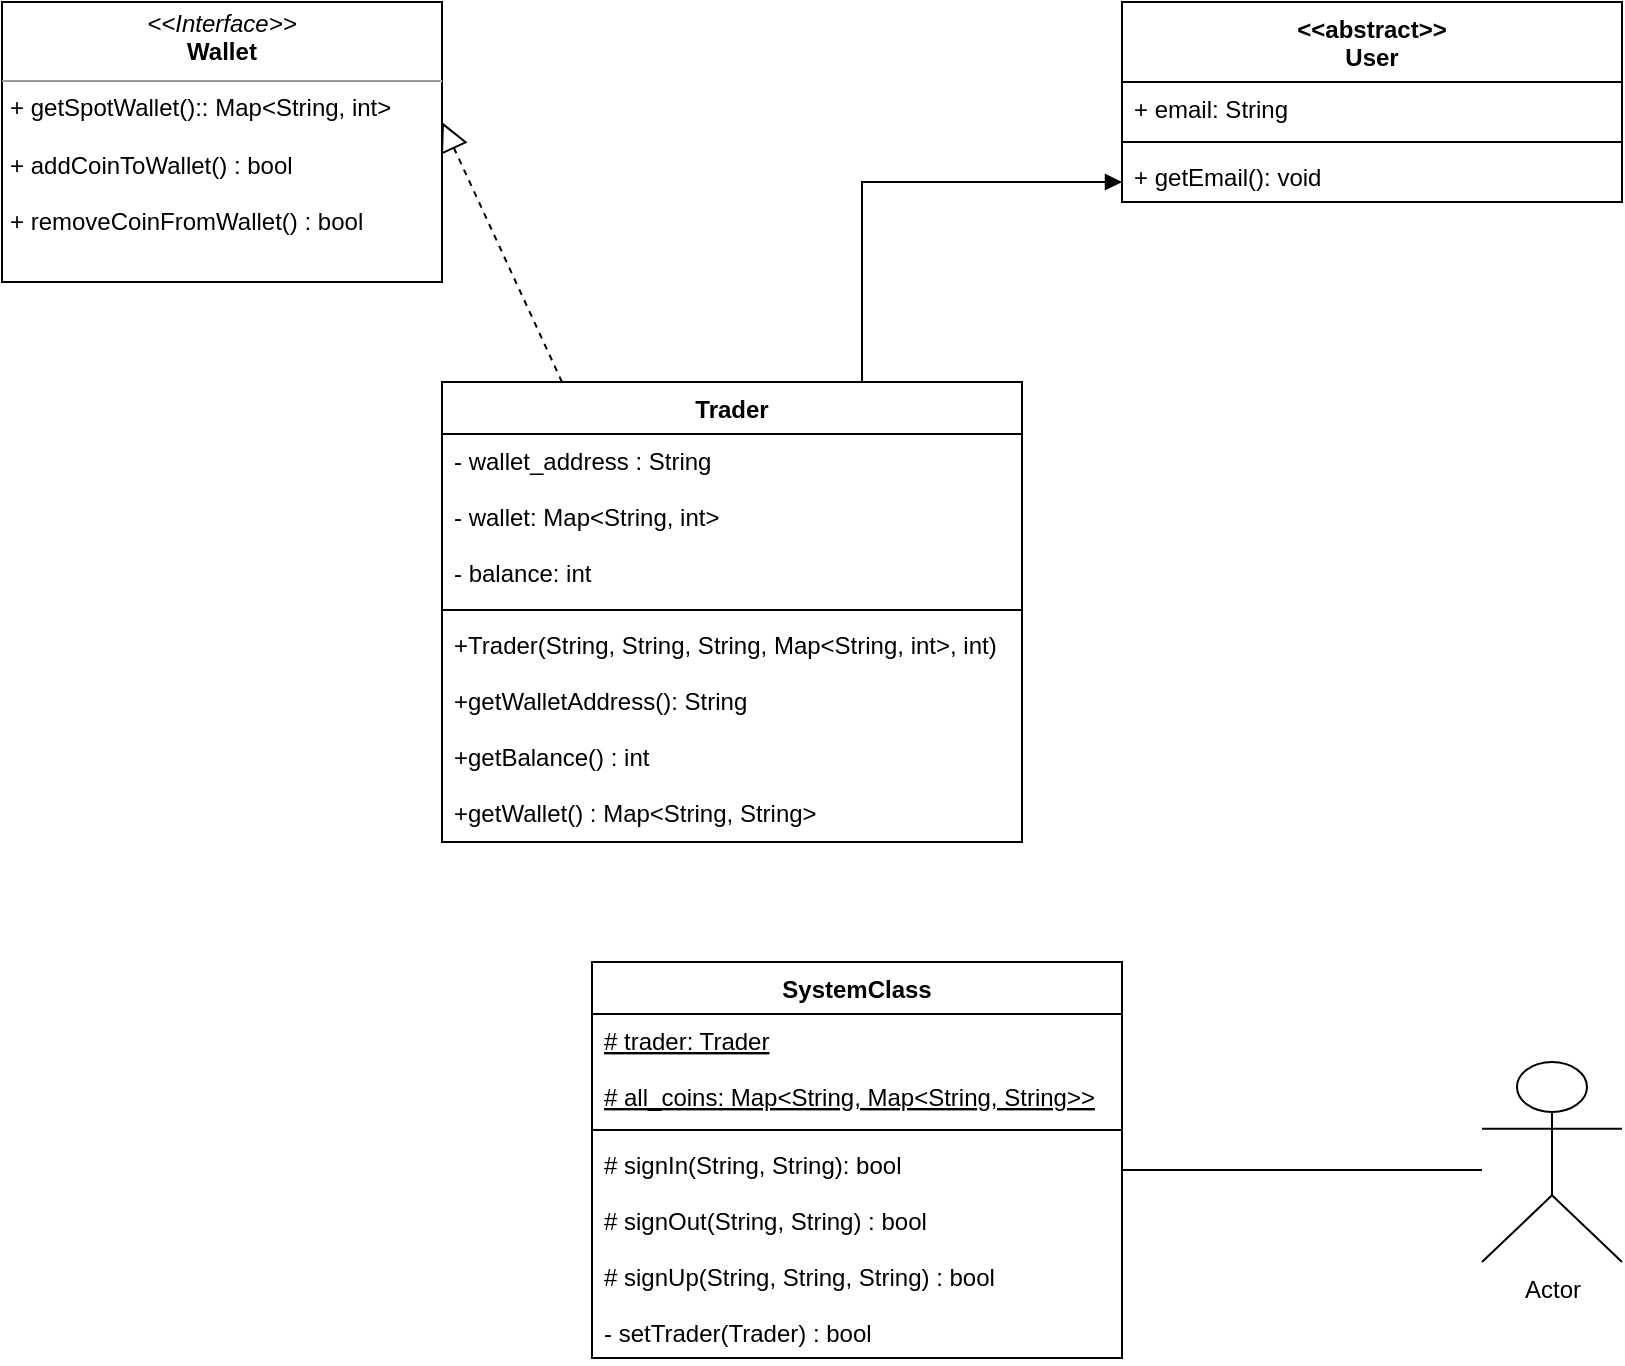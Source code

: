 <mxfile version="15.9.6" type="github">
  <diagram id="lpA4NpFH1Wmw4PAcMe0r" name="Page-1">
    <mxGraphModel dx="1483" dy="781" grid="1" gridSize="10" guides="1" tooltips="1" connect="1" arrows="1" fold="1" page="1" pageScale="1" pageWidth="850" pageHeight="1100" math="0" shadow="0">
      <root>
        <mxCell id="0" />
        <mxCell id="1" parent="0" />
        <mxCell id="SVobsBo-4MXi9FOcV08F-37" value="&lt;p style=&quot;margin: 0px ; margin-top: 4px ; text-align: center&quot;&gt;&lt;i&gt;&amp;lt;&amp;lt;Interface&amp;gt;&amp;gt;&lt;/i&gt;&lt;br&gt;&lt;b&gt;Wallet&lt;/b&gt;&lt;/p&gt;&lt;hr size=&quot;1&quot;&gt;&lt;p style=&quot;margin: 0px ; margin-left: 4px&quot;&gt;+ getSpotWallet():: Map&amp;lt;String, int&amp;gt;&lt;br&gt;&lt;/p&gt;&lt;p style=&quot;margin: 0px ; margin-left: 4px&quot;&gt;&lt;br&gt;&lt;/p&gt;&lt;p style=&quot;margin: 0px ; margin-left: 4px&quot;&gt;+ addCoinToWallet() : bool&lt;/p&gt;&lt;p style=&quot;margin: 0px ; margin-left: 4px&quot;&gt;&lt;br&gt;&lt;/p&gt;&lt;p style=&quot;margin: 0px ; margin-left: 4px&quot;&gt;+ removeCoinFromWallet() : bool&lt;/p&gt;" style="verticalAlign=top;align=left;overflow=fill;fontSize=12;fontFamily=Helvetica;html=1;" parent="1" vertex="1">
          <mxGeometry x="10" y="20" width="220" height="140" as="geometry" />
        </mxCell>
        <mxCell id="SVobsBo-4MXi9FOcV08F-38" value="" style="endArrow=block;dashed=1;endFill=0;endSize=12;html=1;rounded=0;entryX=1;entryY=0.429;entryDx=0;entryDy=0;entryPerimeter=0;" parent="1" edge="1" target="SVobsBo-4MXi9FOcV08F-37">
          <mxGeometry width="160" relative="1" as="geometry">
            <mxPoint x="290" y="210" as="sourcePoint" />
            <mxPoint x="220" y="220" as="targetPoint" />
          </mxGeometry>
        </mxCell>
        <mxCell id="SVobsBo-4MXi9FOcV08F-46" value="&lt;&lt;abstract&gt;&gt;&#xa;User" style="swimlane;fontStyle=1;align=center;verticalAlign=top;childLayout=stackLayout;horizontal=1;startSize=40;horizontalStack=0;resizeParent=1;resizeParentMax=0;resizeLast=0;collapsible=1;marginBottom=0;" parent="1" vertex="1">
          <mxGeometry x="570" y="20" width="250" height="100" as="geometry" />
        </mxCell>
        <mxCell id="SVobsBo-4MXi9FOcV08F-47" value="+ email: String&#xa;&#xa;" style="text;strokeColor=none;fillColor=none;align=left;verticalAlign=top;spacingLeft=4;spacingRight=4;overflow=hidden;rotatable=0;points=[[0,0.5],[1,0.5]];portConstraint=eastwest;" parent="SVobsBo-4MXi9FOcV08F-46" vertex="1">
          <mxGeometry y="40" width="250" height="26" as="geometry" />
        </mxCell>
        <mxCell id="SVobsBo-4MXi9FOcV08F-48" value="" style="line;strokeWidth=1;fillColor=none;align=left;verticalAlign=middle;spacingTop=-1;spacingLeft=3;spacingRight=3;rotatable=0;labelPosition=right;points=[];portConstraint=eastwest;" parent="SVobsBo-4MXi9FOcV08F-46" vertex="1">
          <mxGeometry y="66" width="250" height="8" as="geometry" />
        </mxCell>
        <mxCell id="SVobsBo-4MXi9FOcV08F-49" value="+ getEmail(): void" style="text;strokeColor=none;fillColor=none;align=left;verticalAlign=top;spacingLeft=4;spacingRight=4;overflow=hidden;rotatable=0;points=[[0,0.5],[1,0.5]];portConstraint=eastwest;" parent="SVobsBo-4MXi9FOcV08F-46" vertex="1">
          <mxGeometry y="74" width="250" height="26" as="geometry" />
        </mxCell>
        <mxCell id="Wz9P-31-FX5qm2-tz6ir-1" value="name" style="endArrow=block;endFill=1;html=1;edgeStyle=orthogonalEdgeStyle;align=left;verticalAlign=top;rounded=0;startArrow=none;" edge="1" parent="1" source="SVobsBo-4MXi9FOcV08F-32" target="SVobsBo-4MXi9FOcV08F-49">
          <mxGeometry x="-1" relative="1" as="geometry">
            <mxPoint x="440" y="210" as="sourcePoint" />
            <mxPoint x="590" y="130" as="targetPoint" />
            <Array as="points">
              <mxPoint x="440" y="110" />
            </Array>
          </mxGeometry>
        </mxCell>
        <mxCell id="Wz9P-31-FX5qm2-tz6ir-3" value="SystemClass" style="swimlane;fontStyle=1;align=center;verticalAlign=top;childLayout=stackLayout;horizontal=1;startSize=26;horizontalStack=0;resizeParent=1;resizeParentMax=0;resizeLast=0;collapsible=1;marginBottom=0;" vertex="1" parent="1">
          <mxGeometry x="305" y="500" width="265" height="198" as="geometry" />
        </mxCell>
        <mxCell id="Wz9P-31-FX5qm2-tz6ir-4" value="# trader: Trader&#xa;&#xa;# all_coins: Map&lt;String, Map&lt;String, String&gt;&gt;" style="text;strokeColor=none;fillColor=none;align=left;verticalAlign=top;spacingLeft=4;spacingRight=4;overflow=hidden;rotatable=0;points=[[0,0.5],[1,0.5]];portConstraint=eastwest;fontStyle=4" vertex="1" parent="Wz9P-31-FX5qm2-tz6ir-3">
          <mxGeometry y="26" width="265" height="54" as="geometry" />
        </mxCell>
        <mxCell id="Wz9P-31-FX5qm2-tz6ir-5" value="" style="line;strokeWidth=1;fillColor=none;align=left;verticalAlign=middle;spacingTop=-1;spacingLeft=3;spacingRight=3;rotatable=0;labelPosition=right;points=[];portConstraint=eastwest;" vertex="1" parent="Wz9P-31-FX5qm2-tz6ir-3">
          <mxGeometry y="80" width="265" height="8" as="geometry" />
        </mxCell>
        <mxCell id="Wz9P-31-FX5qm2-tz6ir-6" value="# signIn(String, String): bool&#xa;&#xa;# signOut(String, String) : bool&#xa;&#xa;# signUp(String, String, String) : bool&#xa;&#xa;- setTrader(Trader) : bool" style="text;strokeColor=none;fillColor=none;align=left;verticalAlign=top;spacingLeft=4;spacingRight=4;overflow=hidden;rotatable=0;points=[[0,0.5],[1,0.5]];portConstraint=eastwest;" vertex="1" parent="Wz9P-31-FX5qm2-tz6ir-3">
          <mxGeometry y="88" width="265" height="110" as="geometry" />
        </mxCell>
        <mxCell id="Wz9P-31-FX5qm2-tz6ir-9" value="Actor" style="shape=umlActor;verticalLabelPosition=bottom;verticalAlign=top;html=1;" vertex="1" parent="1">
          <mxGeometry x="750" y="550" width="70" height="100" as="geometry" />
        </mxCell>
        <mxCell id="Wz9P-31-FX5qm2-tz6ir-12" value="" style="line;strokeWidth=1;fillColor=none;align=left;verticalAlign=middle;spacingTop=-1;spacingLeft=3;spacingRight=3;rotatable=0;labelPosition=right;points=[];portConstraint=eastwest;" vertex="1" parent="1">
          <mxGeometry x="570" y="600" width="180" height="8" as="geometry" />
        </mxCell>
        <mxCell id="SVobsBo-4MXi9FOcV08F-32" value="Trader" style="swimlane;fontStyle=1;align=center;verticalAlign=top;childLayout=stackLayout;horizontal=1;startSize=26;horizontalStack=0;resizeParent=1;resizeParentMax=0;resizeLast=0;collapsible=1;marginBottom=0;" parent="1" vertex="1">
          <mxGeometry x="230" y="210" width="290" height="230" as="geometry" />
        </mxCell>
        <mxCell id="SVobsBo-4MXi9FOcV08F-33" value="- wallet_address : String&#xa;&#xa;- wallet: Map&lt;String, int&gt;&#xa;&#xa;- balance: int" style="text;strokeColor=none;fillColor=none;align=left;verticalAlign=top;spacingLeft=4;spacingRight=4;overflow=hidden;rotatable=0;points=[[0,0.5],[1,0.5]];portConstraint=eastwest;" parent="SVobsBo-4MXi9FOcV08F-32" vertex="1">
          <mxGeometry y="26" width="290" height="84" as="geometry" />
        </mxCell>
        <mxCell id="SVobsBo-4MXi9FOcV08F-34" value="" style="line;strokeWidth=1;fillColor=none;align=left;verticalAlign=middle;spacingTop=-1;spacingLeft=3;spacingRight=3;rotatable=0;labelPosition=right;points=[];portConstraint=eastwest;" parent="SVobsBo-4MXi9FOcV08F-32" vertex="1">
          <mxGeometry y="110" width="290" height="8" as="geometry" />
        </mxCell>
        <mxCell id="SVobsBo-4MXi9FOcV08F-35" value="+Trader(String, String, String, Map&lt;String, int&gt;, int)&#xa;&#xa;+getWalletAddress(): String&#xa;&#xa;+getBalance() : int&#xa;&#xa;+getWallet() : Map&lt;String, String&gt;" style="text;strokeColor=none;fillColor=none;align=left;verticalAlign=top;spacingLeft=4;spacingRight=4;overflow=hidden;rotatable=0;points=[[0,0.5],[1,0.5]];portConstraint=eastwest;" parent="SVobsBo-4MXi9FOcV08F-32" vertex="1">
          <mxGeometry y="118" width="290" height="112" as="geometry" />
        </mxCell>
      </root>
    </mxGraphModel>
  </diagram>
</mxfile>
